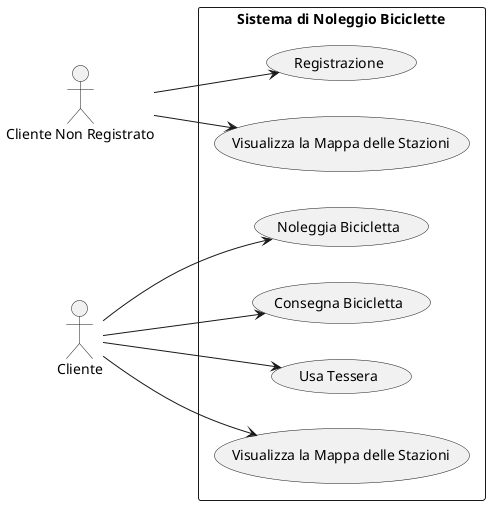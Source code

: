 @startuml

left to right direction
skinparam packageStyle rectangle

actor "Cliente Non Registrato" as ClienteNonRegistrato
actor Cliente as Cliente

rectangle "Sistema di Noleggio Biciclette" {
    usecase "Registrazione" as Registrazione
    usecase "Visualizza la Mappa delle Stazioni" as VisualizzaMappaStazioni
    ClienteNonRegistrato --> Registrazione
    ClienteNonRegistrato --> VisualizzaMappaStazioni
}

rectangle "Sistema di Noleggio Biciclette" {
    usecase "Noleggia Bicicletta" as NoleggiaBicicletta
    usecase "Consegna Bicicletta" as ConsegnaBicicletta
    usecase "Usa Tessera" as UsaTessera
    usecase "Visualizza la Mappa delle Stazioni" as VisualizzaMappaStazioniCliente
    Cliente --> NoleggiaBicicletta
    Cliente --> ConsegnaBicicletta
    Cliente --> UsaTessera
    Cliente --> VisualizzaMappaStazioniCliente
}

@enduml
